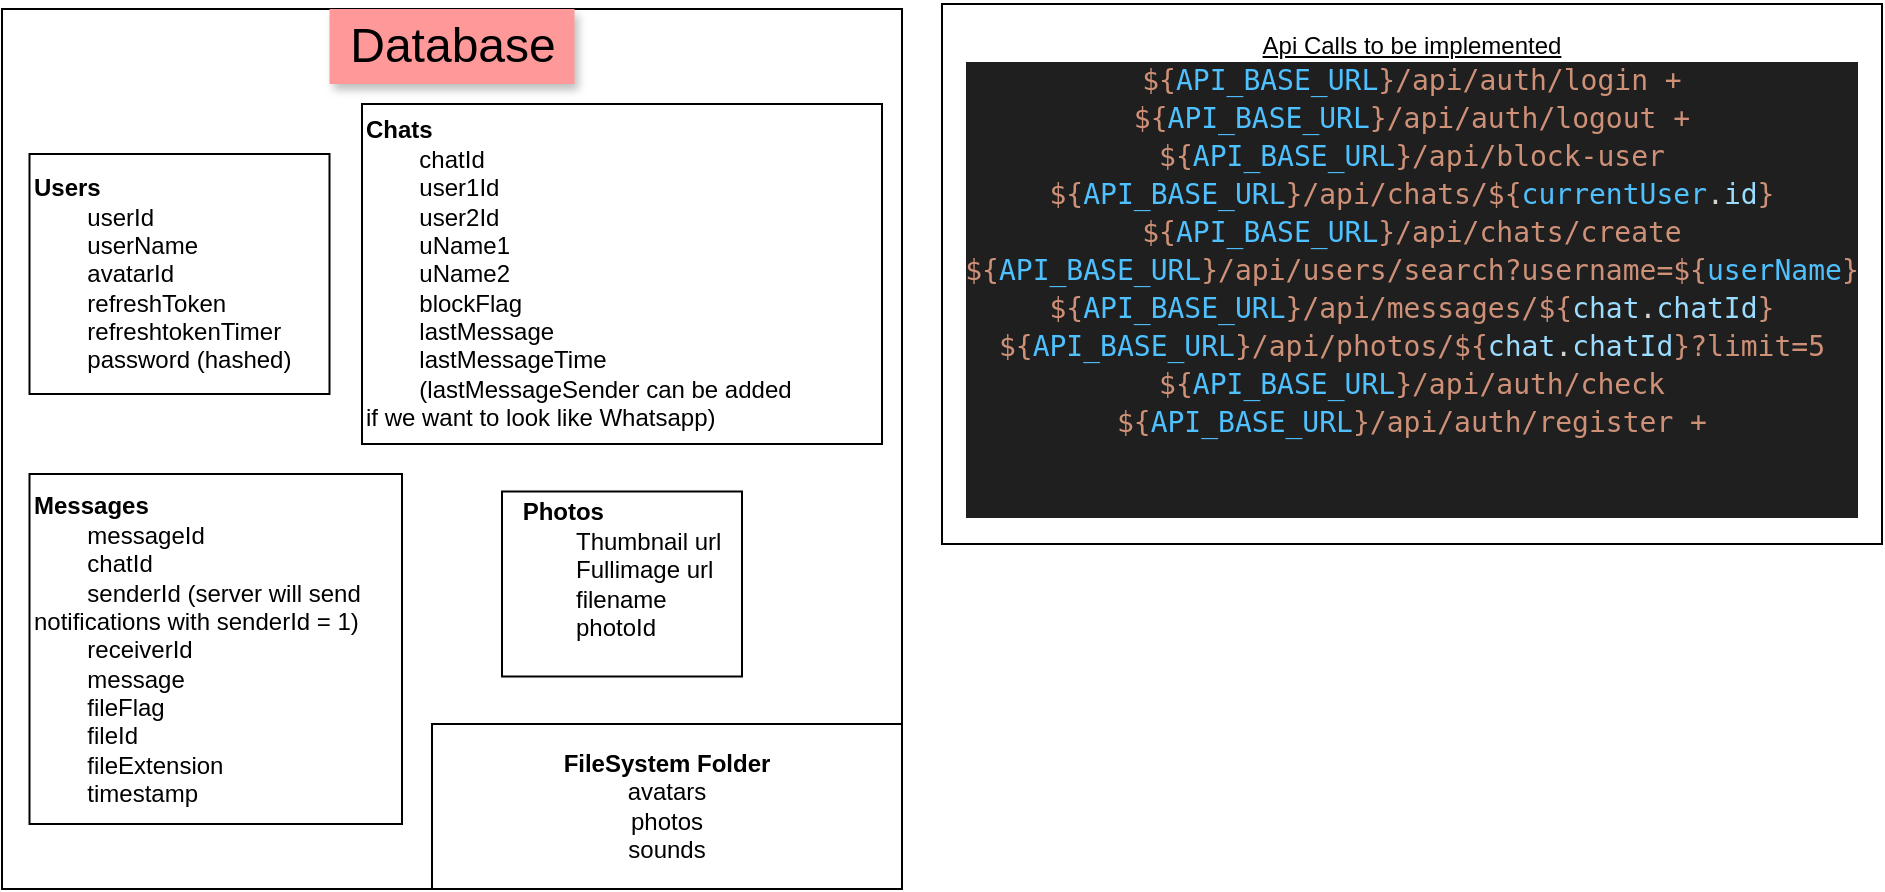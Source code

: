 <mxfile version="26.0.16">
  <diagram name="Page-1" id="rocBFMLZQ33VRKh6YSlt">
    <mxGraphModel dx="766" dy="362" grid="1" gridSize="10" guides="1" tooltips="1" connect="1" arrows="1" fold="1" page="1" pageScale="1" pageWidth="1100" pageHeight="850" math="0" shadow="0">
      <root>
        <mxCell id="0" />
        <mxCell id="1" parent="0" />
        <mxCell id="H4SFvdppJQhMXNSFBkPD-2" value="" style="rounded=0;whiteSpace=wrap;html=1;" parent="1" vertex="1">
          <mxGeometry x="50" y="42.5" width="450" height="440" as="geometry" />
        </mxCell>
        <mxCell id="H4SFvdppJQhMXNSFBkPD-4" value="&lt;font style=&quot;font-size: 24px;&quot;&gt;Database&lt;/font&gt;" style="text;html=1;align=center;verticalAlign=middle;whiteSpace=wrap;rounded=0;fillColor=#FF9999;shadow=1;" parent="1" vertex="1">
          <mxGeometry x="213.75" y="42.5" width="122.5" height="37.5" as="geometry" />
        </mxCell>
        <mxCell id="H4SFvdppJQhMXNSFBkPD-5" value="&lt;div align=&quot;left&quot;&gt;&lt;b&gt;Chats&lt;/b&gt;&lt;/div&gt;&lt;div align=&quot;left&quot;&gt;&lt;span style=&quot;white-space: pre;&quot;&gt;&#x9;chatId&lt;/span&gt;&lt;/div&gt;&lt;div align=&quot;left&quot;&gt;&lt;span style=&quot;white-space: pre;&quot;&gt;&#x9;&lt;/span&gt;user1Id&lt;/div&gt;&lt;div align=&quot;left&quot;&gt;&lt;span style=&quot;white-space: pre;&quot;&gt;&#x9;&lt;/span&gt;user2Id&lt;/div&gt;&lt;div align=&quot;left&quot;&gt;&lt;span style=&quot;white-space: pre;&quot;&gt;&#x9;&lt;/span&gt;uName1&lt;/div&gt;&lt;div align=&quot;left&quot;&gt;&lt;span style=&quot;white-space: pre;&quot;&gt;&#x9;&lt;/span&gt;uName2&lt;/div&gt;&lt;div align=&quot;left&quot;&gt;&lt;span style=&quot;white-space: pre;&quot;&gt;&lt;span style=&quot;white-space: pre;&quot;&gt;&lt;span style=&quot;white-space: pre;&quot;&gt;&lt;span style=&quot;white-space: pre;&quot;&gt;&#x9;&lt;/span&gt;blockFlag&lt;/span&gt;&lt;/span&gt;&lt;/span&gt;&lt;/div&gt;&lt;div align=&quot;left&quot;&gt;&lt;span style=&quot;white-space: pre;&quot;&gt;&lt;span style=&quot;white-space: pre;&quot;&gt;&lt;span style=&quot;white-space: pre;&quot;&gt;&#x9;&lt;/span&gt;lastMessage&lt;/span&gt;&lt;/span&gt;&lt;/div&gt;&lt;div align=&quot;left&quot;&gt;&lt;span style=&quot;white-space: pre;&quot;&gt;&lt;span style=&quot;white-space: pre;&quot;&gt;&lt;span style=&quot;white-space: pre;&quot;&gt;&#x9;&lt;/span&gt;lastMessageTime&lt;/span&gt;&lt;/span&gt;&lt;/div&gt;&lt;div align=&quot;left&quot;&gt;&lt;span style=&quot;white-space: pre;&quot;&gt;&lt;span style=&quot;white-space: pre;&quot;&gt;&lt;span style=&quot;white-space: pre;&quot;&gt;&#x9;&lt;/span&gt;(lastMessageSender can be added &lt;/span&gt;&lt;/span&gt;&lt;/div&gt;&lt;div align=&quot;left&quot;&gt;&lt;span style=&quot;white-space: pre;&quot;&gt;&lt;span style=&quot;white-space: pre;&quot;&gt;if we want to look like Whatsapp)&lt;/span&gt;&lt;/span&gt;&lt;/div&gt;" style="rounded=0;whiteSpace=wrap;html=1;align=left;" parent="1" vertex="1">
          <mxGeometry x="230" y="90" width="260" height="170" as="geometry" />
        </mxCell>
        <mxCell id="H4SFvdppJQhMXNSFBkPD-6" value="&lt;div align=&quot;left&quot;&gt;&lt;b&gt;Users&lt;/b&gt;&lt;/div&gt;&lt;div align=&quot;left&quot;&gt;&lt;b&gt;&lt;span style=&quot;white-space: pre;&quot;&gt;&#x9;&lt;/span&gt;&lt;/b&gt;userId&lt;/div&gt;&lt;div align=&quot;left&quot;&gt;&lt;b&gt;&lt;span style=&quot;white-space: pre;&quot;&gt;&#x9;&lt;/span&gt;&lt;/b&gt;userName&lt;/div&gt;&lt;div align=&quot;left&quot;&gt;&lt;span style=&quot;white-space: pre;&quot;&gt;&#x9;&lt;/span&gt;avatarId&lt;/div&gt;&lt;div align=&quot;left&quot;&gt;&lt;span style=&quot;white-space: pre;&quot;&gt;&#x9;&lt;/span&gt;refreshToken&lt;/div&gt;&lt;div align=&quot;left&quot;&gt;&lt;span style=&quot;white-space: pre;&quot;&gt;&#x9;&lt;/span&gt;refreshtokenTimer&lt;/div&gt;&lt;div align=&quot;left&quot;&gt;&lt;span style=&quot;white-space: pre;&quot;&gt;&#x9;&lt;/span&gt;password (hashed)&lt;/div&gt;" style="rounded=0;whiteSpace=wrap;html=1;align=left;" parent="1" vertex="1">
          <mxGeometry x="63.75" y="115" width="150" height="120" as="geometry" />
        </mxCell>
        <mxCell id="H4SFvdppJQhMXNSFBkPD-16" value="&lt;div&gt;&lt;b&gt;FileSystem Folder&lt;/b&gt;&lt;/div&gt;&lt;div&gt;avatars&lt;/div&gt;&lt;div&gt;photos&lt;/div&gt;&lt;div&gt;sounds&lt;/div&gt;" style="rounded=0;whiteSpace=wrap;html=1;" parent="1" vertex="1">
          <mxGeometry x="265" y="400" width="235" height="82.5" as="geometry" />
        </mxCell>
        <mxCell id="H4SFvdppJQhMXNSFBkPD-18" value="&lt;div align=&quot;left&quot;&gt;&lt;b&gt;Messages&lt;/b&gt;&lt;/div&gt;&lt;div align=&quot;left&quot;&gt;&lt;b&gt;&lt;span style=&quot;white-space: pre;&quot;&gt;&#x9;&lt;/span&gt;&lt;/b&gt;&lt;span style=&quot;white-space: pre;&quot;&gt;messageId&lt;/span&gt;&lt;/div&gt;&lt;div align=&quot;left&quot;&gt;&lt;b&gt;&lt;span style=&quot;white-space: pre;&quot;&gt;&#x9;&lt;/span&gt;&lt;/b&gt;chatId&lt;/div&gt;&lt;div align=&quot;left&quot;&gt;&lt;span style=&quot;white-space: pre;&quot;&gt;&#x9;&lt;/span&gt;senderId (server will send notifications with senderId = 1)&lt;/div&gt;&lt;div align=&quot;left&quot;&gt;&lt;span style=&quot;white-space: pre;&quot;&gt;&#x9;&lt;/span&gt;receiverId&lt;/div&gt;&lt;div align=&quot;left&quot;&gt;&lt;span style=&quot;white-space: pre;&quot;&gt;&#x9;message&lt;/span&gt;&lt;/div&gt;&lt;div align=&quot;left&quot;&gt;&lt;span style=&quot;white-space: pre;&quot;&gt;&lt;span style=&quot;white-space: pre;&quot;&gt;&#x9;fileFlag&lt;/span&gt;&lt;/span&gt;&lt;/div&gt;&lt;div align=&quot;left&quot;&gt;&lt;span style=&quot;white-space: pre;&quot;&gt;&lt;span style=&quot;white-space: pre;&quot;&gt;&lt;span style=&quot;white-space: pre;&quot;&gt;&#x9;&lt;/span&gt;fileId&lt;/span&gt;&lt;/span&gt;&lt;/div&gt;&lt;div align=&quot;left&quot;&gt;&lt;span style=&quot;white-space: pre;&quot;&gt;&lt;span style=&quot;white-space: pre;&quot;&gt;&lt;span style=&quot;white-space: pre;&quot;&gt;&#x9;&lt;/span&gt;fileExtension&lt;/span&gt;&lt;/span&gt;&lt;/div&gt;&lt;div align=&quot;left&quot;&gt;&lt;span style=&quot;white-space: pre;&quot;&gt;&#x9;&lt;/span&gt;timestamp&lt;/div&gt;" style="rounded=0;whiteSpace=wrap;html=1;align=left;" parent="1" vertex="1">
          <mxGeometry x="63.75" y="275" width="186.25" height="175" as="geometry" />
        </mxCell>
        <mxCell id="H4SFvdppJQhMXNSFBkPD-19" value="&lt;div&gt;&lt;u&gt;Api Calls to be implemented&lt;/u&gt;&lt;/div&gt;&lt;div&gt;&lt;div style=&quot;color: rgb(204, 204, 204); background-color: rgb(31, 31, 31); font-family: &amp;quot;Droid Sans Mono&amp;quot;, &amp;quot;monospace&amp;quot;, monospace; font-size: 14px; line-height: 19px; white-space: pre;&quot;&gt;&lt;div&gt;&lt;div style=&quot;color: rgb(204, 204, 204); background-color: rgb(31, 31, 31); font-family: &amp;quot;Droid Sans Mono&amp;quot;, &amp;quot;monospace&amp;quot;, monospace; font-weight: normal; font-size: 14px; line-height: 19px; white-space: pre;&quot;&gt;&lt;div&gt;&lt;div style=&quot;color: rgb(204, 204, 204); background-color: rgb(31, 31, 31); font-family: &amp;quot;Droid Sans Mono&amp;quot;, &amp;quot;monospace&amp;quot;, monospace; font-weight: normal; font-size: 14px; line-height: 19px; white-space: pre;&quot;&gt;&lt;div&gt;&lt;span style=&quot;color: rgb(206, 145, 120);&quot;&gt;${&lt;/span&gt;&lt;span style=&quot;color: rgb(79, 193, 255);&quot;&gt;API_BASE_URL&lt;/span&gt;&lt;span style=&quot;color: rgb(206, 145, 120);&quot;&gt;}/api/auth/login +&lt;/span&gt;&lt;/div&gt;&lt;/div&gt;&lt;/div&gt;&lt;div&gt;&lt;div style=&quot;color: rgb(204, 204, 204); background-color: rgb(31, 31, 31); font-family: &amp;quot;Droid Sans Mono&amp;quot;, &amp;quot;monospace&amp;quot;, monospace; font-weight: normal; font-size: 14px; line-height: 19px; white-space: pre;&quot;&gt;&lt;div&gt;&lt;span style=&quot;color: rgb(206, 145, 120);&quot;&gt;${&lt;/span&gt;&lt;span style=&quot;color: rgb(79, 193, 255);&quot;&gt;API_BASE_URL&lt;/span&gt;&lt;span style=&quot;color: rgb(206, 145, 120);&quot;&gt;}/api/auth/logout +&lt;/span&gt;&lt;/div&gt;&lt;/div&gt;&lt;/div&gt;&lt;div&gt;&lt;div style=&quot;color: rgb(204, 204, 204); background-color: rgb(31, 31, 31); font-family: &amp;quot;Droid Sans Mono&amp;quot;, &amp;quot;monospace&amp;quot;, monospace; font-weight: normal; font-size: 14px; line-height: 19px; white-space: pre;&quot;&gt;&lt;div&gt;&lt;span style=&quot;color: rgb(206, 145, 120);&quot;&gt;${&lt;/span&gt;&lt;span style=&quot;color: rgb(79, 193, 255);&quot;&gt;API_BASE_URL&lt;/span&gt;&lt;span style=&quot;color: rgb(206, 145, 120);&quot;&gt;}/api/block-user&lt;/span&gt;&lt;/div&gt;&lt;div&gt;&lt;div style=&quot;color: rgb(204, 204, 204); background-color: rgb(31, 31, 31); font-family: &amp;quot;Droid Sans Mono&amp;quot;, &amp;quot;monospace&amp;quot;, monospace; font-weight: normal; font-size: 14px; line-height: 19px; white-space: pre;&quot;&gt;&lt;div&gt;&lt;span style=&quot;color: rgb(206, 145, 120);&quot;&gt;${&lt;/span&gt;&lt;span style=&quot;color: rgb(79, 193, 255);&quot;&gt;API_BASE_URL&lt;/span&gt;&lt;span style=&quot;color: rgb(206, 145, 120);&quot;&gt;}/api/chats/${&lt;/span&gt;&lt;span style=&quot;color: rgb(79, 193, 255);&quot;&gt;currentUser&lt;/span&gt;&lt;span style=&quot;color: rgb(212, 212, 212);&quot;&gt;.&lt;/span&gt;&lt;span style=&quot;color: rgb(156, 220, 254);&quot;&gt;id&lt;/span&gt;&lt;span style=&quot;color: rgb(206, 145, 120);&quot;&gt;}&lt;/span&gt;&lt;/div&gt;&lt;div&gt;&lt;div style=&quot;color: rgb(204, 204, 204); background-color: rgb(31, 31, 31); font-family: &amp;quot;Droid Sans Mono&amp;quot;, &amp;quot;monospace&amp;quot;, monospace; font-weight: normal; font-size: 14px; line-height: 19px; white-space: pre;&quot;&gt;&lt;div&gt;&lt;span style=&quot;color: rgb(206, 145, 120);&quot;&gt;${&lt;/span&gt;&lt;span style=&quot;color: rgb(79, 193, 255);&quot;&gt;API_BASE_URL&lt;/span&gt;&lt;span style=&quot;color: rgb(206, 145, 120);&quot;&gt;}/api/chats/create&lt;/span&gt;&lt;/div&gt;&lt;div&gt;&lt;div style=&quot;color: rgb(204, 204, 204); background-color: rgb(31, 31, 31); font-family: &amp;quot;Droid Sans Mono&amp;quot;, &amp;quot;monospace&amp;quot;, monospace; font-weight: normal; font-size: 14px; line-height: 19px; white-space: pre;&quot;&gt;&lt;div&gt;&lt;span style=&quot;color: rgb(206, 145, 120);&quot;&gt;${&lt;/span&gt;&lt;span style=&quot;color: rgb(79, 193, 255);&quot;&gt;API_BASE_URL&lt;/span&gt;&lt;span style=&quot;color: rgb(206, 145, 120);&quot;&gt;}/api/users/search?username=${&lt;/span&gt;&lt;span style=&quot;color: rgb(79, 193, 255);&quot;&gt;userName&lt;/span&gt;&lt;span style=&quot;color: rgb(206, 145, 120);&quot;&gt;}&lt;/span&gt;&lt;/div&gt;&lt;div&gt;&lt;div style=&quot;color: rgb(204, 204, 204); background-color: rgb(31, 31, 31); font-family: &amp;quot;Droid Sans Mono&amp;quot;, &amp;quot;monospace&amp;quot;, monospace; font-weight: normal; font-size: 14px; line-height: 19px; white-space: pre;&quot;&gt;&lt;div&gt;&lt;span style=&quot;color: rgb(206, 145, 120);&quot;&gt;${&lt;/span&gt;&lt;span style=&quot;color: rgb(79, 193, 255);&quot;&gt;API_BASE_URL&lt;/span&gt;&lt;span style=&quot;color: rgb(206, 145, 120);&quot;&gt;}/api/messages/${&lt;/span&gt;&lt;span style=&quot;color: rgb(156, 220, 254);&quot;&gt;chat&lt;/span&gt;&lt;span style=&quot;color: rgb(212, 212, 212);&quot;&gt;.&lt;/span&gt;&lt;span style=&quot;color: rgb(156, 220, 254);&quot;&gt;chatId&lt;/span&gt;&lt;span style=&quot;color: rgb(206, 145, 120);&quot;&gt;}&lt;/span&gt;&lt;/div&gt;&lt;div&gt;&lt;div style=&quot;color: rgb(204, 204, 204); background-color: rgb(31, 31, 31); font-family: &amp;quot;Droid Sans Mono&amp;quot;, &amp;quot;monospace&amp;quot;, monospace; font-weight: normal; font-size: 14px; line-height: 19px; white-space: pre;&quot;&gt;&lt;div&gt;&lt;span style=&quot;color: rgb(206, 145, 120);&quot;&gt;${&lt;/span&gt;&lt;span style=&quot;color: rgb(79, 193, 255);&quot;&gt;API_BASE_URL&lt;/span&gt;&lt;span style=&quot;color: rgb(206, 145, 120);&quot;&gt;}/api/photos/${&lt;/span&gt;&lt;span style=&quot;color: rgb(156, 220, 254);&quot;&gt;chat&lt;/span&gt;&lt;span style=&quot;color: rgb(212, 212, 212);&quot;&gt;.&lt;/span&gt;&lt;span style=&quot;color: rgb(156, 220, 254);&quot;&gt;chatId&lt;/span&gt;&lt;span style=&quot;color: rgb(206, 145, 120);&quot;&gt;}?limit=5&lt;/span&gt;&lt;/div&gt;&lt;div&gt;&lt;div style=&quot;color: rgb(204, 204, 204); background-color: rgb(31, 31, 31); font-family: &amp;quot;Droid Sans Mono&amp;quot;, &amp;quot;monospace&amp;quot;, monospace; font-weight: normal; font-size: 14px; line-height: 19px; white-space: pre;&quot;&gt;&lt;div&gt;&lt;span style=&quot;color: rgb(206, 145, 120);&quot;&gt;${&lt;/span&gt;&lt;span style=&quot;color: rgb(79, 193, 255);&quot;&gt;API_BASE_URL&lt;/span&gt;&lt;span style=&quot;color: rgb(206, 145, 120);&quot;&gt;}/api/auth/check&lt;/span&gt;&lt;/div&gt;&lt;div&gt;&lt;div style=&quot;color: rgb(204, 204, 204); background-color: rgb(31, 31, 31); font-family: &amp;quot;Droid Sans Mono&amp;quot;, &amp;quot;monospace&amp;quot;, monospace; font-weight: normal; font-size: 14px; line-height: 19px; white-space: pre;&quot;&gt;&lt;div&gt;&lt;span style=&quot;color: rgb(206, 145, 120);&quot;&gt;${&lt;/span&gt;&lt;span style=&quot;color: rgb(79, 193, 255);&quot;&gt;API_BASE_URL&lt;/span&gt;&lt;span style=&quot;color: rgb(206, 145, 120);&quot;&gt;}/api/auth/register +&lt;/span&gt;&lt;/div&gt;&lt;/div&gt;&lt;br&gt;&lt;/div&gt;&lt;/div&gt;&lt;br style=&quot;white-space: normal;&quot;&gt;&lt;/div&gt;&lt;/div&gt;&lt;/div&gt;&lt;/div&gt;&lt;/div&gt;&lt;/div&gt;&lt;/div&gt;&lt;/div&gt;&lt;/div&gt;&lt;/div&gt;&lt;/div&gt;&lt;/div&gt;&lt;/div&gt;&lt;/div&gt;&lt;/div&gt;&lt;/div&gt;&lt;/div&gt;" style="rounded=0;whiteSpace=wrap;html=1;" parent="1" vertex="1">
          <mxGeometry x="520" y="40" width="470" height="270" as="geometry" />
        </mxCell>
        <mxCell id="xrME8_l8DoNLTJr8tBW7-1" value="&lt;div align=&quot;left&quot;&gt;&lt;b&gt;Photos&lt;/b&gt;&lt;/div&gt;&lt;div align=&quot;left&quot;&gt;&lt;span style=&quot;white-space: pre;&quot;&gt;&#x9;&lt;/span&gt;Thumbnail url&lt;/div&gt;&lt;div align=&quot;left&quot;&gt;&lt;span style=&quot;white-space: pre;&quot;&gt;&#x9;&lt;/span&gt;Fullimage url&lt;/div&gt;&lt;div align=&quot;left&quot;&gt;&lt;span style=&quot;white-space: pre;&quot;&gt;&#x9;&lt;/span&gt;filename&lt;/div&gt;&lt;div align=&quot;left&quot;&gt;&lt;span style=&quot;white-space: pre;&quot;&gt;&#x9;&lt;/span&gt;photoId&lt;/div&gt;&lt;div&gt;&lt;br&gt;&lt;/div&gt;" style="rounded=0;whiteSpace=wrap;html=1;" parent="1" vertex="1">
          <mxGeometry x="300" y="283.75" width="120" height="92.5" as="geometry" />
        </mxCell>
      </root>
    </mxGraphModel>
  </diagram>
</mxfile>
